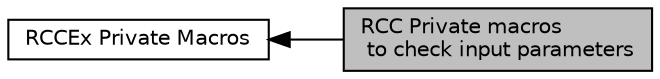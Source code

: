 digraph "RCC Private macros to check input parameters"
{
  edge [fontname="Helvetica",fontsize="10",labelfontname="Helvetica",labelfontsize="10"];
  node [fontname="Helvetica",fontsize="10",shape=box];
  rankdir=LR;
  Node1 [label="RCC Private macros\l to check input parameters",height=0.2,width=0.4,color="black", fillcolor="grey75", style="filled", fontcolor="black",tooltip=" "];
  Node2 [label="RCCEx Private Macros",height=0.2,width=0.4,color="black", fillcolor="white", style="filled",URL="$group___r_c_c_ex___private___macros.html",tooltip=" "];
  Node2->Node1 [shape=plaintext, dir="back", style="solid"];
}
